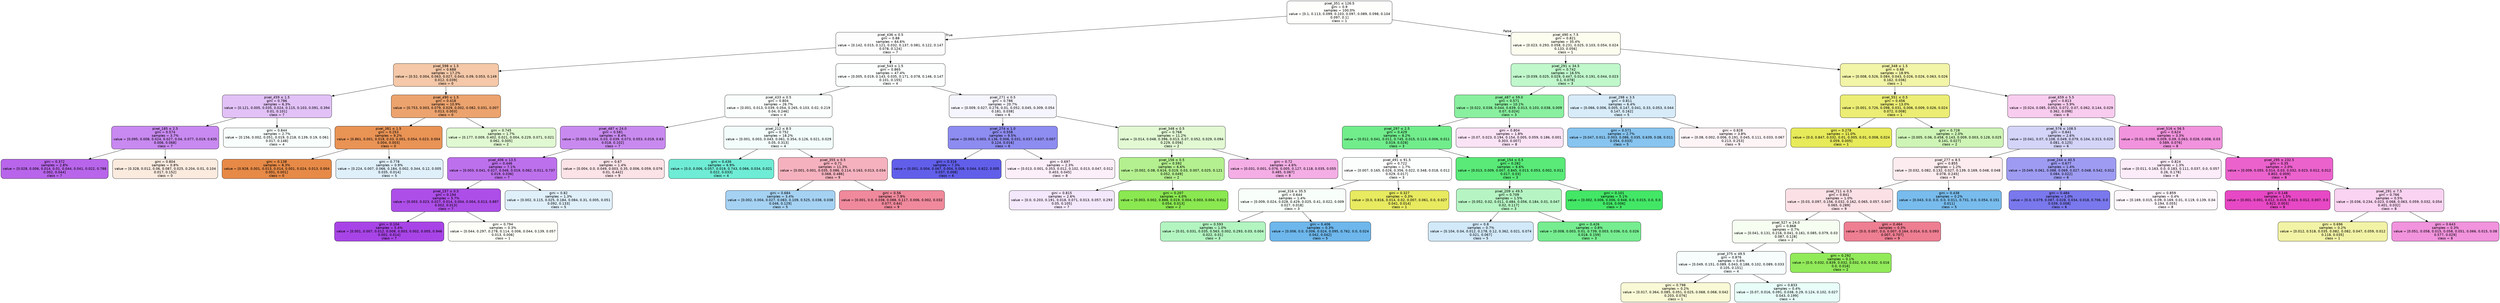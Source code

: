 digraph Tree {
node [shape=box, style="filled, rounded", color="black", fontname=helvetica] ;
edge [fontname=helvetica] ;
0 [label=<pixel_351 &le; 126.5<br/>gini = 0.9<br/>samples = 100.0%<br/>value = [0.1, 0.113, 0.099, 0.103, 0.097, 0.089, 0.098, 0.104<br/>0.097, 0.1]<br/>class = 1>, fillcolor="#e2e53903"] ;
1 [label=<pixel_436 &le; 0.5<br/>gini = 0.88<br/>samples = 64.6%<br/>value = [0.142, 0.015, 0.121, 0.032, 0.137, 0.081, 0.122, 0.147<br/>0.078, 0.124]<br/>class = 7>, fillcolor="#a339e502"] ;
0 -> 1 [labeldistance=2.5, labelangle=45, headlabel="True"] ;
2 [label=<pixel_598 &le; 1.5<br/>gini = 0.688<br/>samples = 17.2%<br/>value = [0.52, 0.004, 0.063, 0.027, 0.043, 0.09, 0.053, 0.149<br/>0.012, 0.039]<br/>class = 0>, fillcolor="#e581396f"] ;
1 -> 2 ;
3 [label=<pixel_459 &le; 1.5<br/>gini = 0.786<br/>samples = 6.3%<br/>value = [0.121, 0.005, 0.035, 0.024, 0.115, 0.103, 0.091, 0.394<br/>0.01, 0.101]<br/>class = 7>, fillcolor="#a339e54f"] ;
2 -> 3 ;
4 [label=<pixel_185 &le; 2.5<br/>gini = 0.574<br/>samples = 3.7%<br/>value = [0.095, 0.008, 0.024, 0.027, 0.04, 0.077, 0.019, 0.635<br/>0.006, 0.068]<br/>class = 7>, fillcolor="#a339e598"] ;
3 -> 4 ;
5 [label=<gini = 0.372<br/>samples = 2.8%<br/>value = [0.028, 0.006, 0.014, 0.01, 0.044, 0.041, 0.022, 0.788<br/>0.002, 0.044]<br/>class = 7>, fillcolor="#a339e5c6"] ;
4 -> 5 ;
156 [label=<gini = 0.804<br/>samples = 0.8%<br/>value = [0.328, 0.012, 0.06, 0.087, 0.025, 0.204, 0.01, 0.104<br/>0.017, 0.152]<br/>class = 0>, fillcolor="#e5813928"] ;
4 -> 156 ;
281 [label=<gini = 0.844<br/>samples = 2.7%<br/>value = [0.156, 0.002, 0.051, 0.019, 0.218, 0.139, 0.19, 0.061<br/>0.017, 0.148]<br/>class = 4>, fillcolor="#39e5c509"] ;
3 -> 281 ;
606 [label=<pixel_490 &le; 1.5<br/>gini = 0.418<br/>samples = 10.9%<br/>value = [0.753, 0.003, 0.079, 0.029, 0.002, 0.082, 0.031, 0.007<br/>0.013, 0.003]<br/>class = 0>, fillcolor="#e58139ba"] ;
2 -> 606 ;
607 [label=<pixel_381 &le; 1.5<br/>gini = 0.253<br/>samples = 9.2%<br/>value = [0.861, 0.001, 0.018, 0.03, 0.001, 0.054, 0.023, 0.004<br/>0.004, 0.003]<br/>class = 0>, fillcolor="#e58139da"] ;
606 -> 607 ;
608 [label=<gini = 0.138<br/>samples = 8.3%<br/>value = [0.928, 0.001, 0.013, 0.014, 0.001, 0.024, 0.013, 0.004<br/>0.001, 0.001]<br/>class = 0>, fillcolor="#e58139ec"] ;
607 -> 608 ;
755 [label=<gini = 0.778<br/>samples = 0.9%<br/>value = [0.224, 0.007, 0.066, 0.184, 0.002, 0.344, 0.12, 0.005<br/>0.035, 0.014]<br/>class = 5>, fillcolor="#399de527"] ;
607 -> 755 ;
886 [label=<gini = 0.745<br/>samples = 1.7%<br/>value = [0.177, 0.009, 0.402, 0.021, 0.004, 0.229, 0.071, 0.021<br/>0.062, 0.005]<br/>class = 2>, fillcolor="#7be53939"] ;
606 -> 886 ;
1041 [label=<pixel_543 &le; 1.5<br/>gini = 0.865<br/>samples = 47.4%<br/>value = [0.005, 0.019, 0.143, 0.035, 0.171, 0.078, 0.146, 0.147<br/>0.101, 0.155]<br/>class = 4>, fillcolor="#39e5c505"] ;
1 -> 1041 ;
1042 [label=<pixel_433 &le; 0.5<br/>gini = 0.804<br/>samples = 26.7%<br/>value = [0.001, 0.013, 0.039, 0.054, 0.265, 0.103, 0.02, 0.219<br/>0.04, 0.246]<br/>class = 4>, fillcolor="#39e5c506"] ;
1041 -> 1042 ;
1043 [label=<pixel_487 &le; 24.0<br/>gini = 0.581<br/>samples = 8.4%<br/>value = [0.003, 0.034, 0.03, 0.039, 0.073, 0.053, 0.019, 0.63<br/>0.018, 0.102]<br/>class = 7>, fillcolor="#a339e596"] ;
1042 -> 1043 ;
1044 [label=<pixel_406 &le; 13.5<br/>gini = 0.446<br/>samples = 7.1%<br/>value = [0.003, 0.041, 0.027, 0.046, 0.019, 0.062, 0.011, 0.737<br/>0.019, 0.036]<br/>class = 7>, fillcolor="#a339e5b8"] ;
1043 -> 1044 ;
1045 [label=<pixel_157 &le; 0.5<br/>gini = 0.194<br/>samples = 5.7%<br/>value = [0.003, 0.023, 0.027, 0.014, 0.004, 0.004, 0.013, 0.897<br/>0.002, 0.013]<br/>class = 7>, fillcolor="#a339e5e4"] ;
1044 -> 1045 ;
1046 [label=<gini = 0.104<br/>samples = 5.4%<br/>value = [0.001, 0.007, 0.012, 0.008, 0.003, 0.002, 0.005, 0.946<br/>0.002, 0.014]<br/>class = 7>, fillcolor="#a339e5f1"] ;
1045 -> 1046 ;
1117 [label=<gini = 0.794<br/>samples = 0.3%<br/>value = [0.044, 0.297, 0.278, 0.114, 0.006, 0.044, 0.139, 0.057<br/>0.013, 0.006]<br/>class = 1>, fillcolor="#e2e53907"] ;
1045 -> 1117 ;
1182 [label=<gini = 0.82<br/>samples = 1.3%<br/>value = [0.002, 0.115, 0.025, 0.184, 0.084, 0.31, 0.005, 0.051<br/>0.092, 0.133]<br/>class = 5>, fillcolor="#399de527"] ;
1044 -> 1182 ;
1311 [label=<gini = 0.67<br/>samples = 1.4%<br/>value = [0.004, 0.0, 0.049, 0.003, 0.35, 0.006, 0.059, 0.076<br/>0.01, 0.442]<br/>class = 9>, fillcolor="#e5395824"] ;
1043 -> 1311 ;
1448 [label=<pixel_212 &le; 8.5<br/>gini = 0.752<br/>samples = 18.2%<br/>value = [0.001, 0.003, 0.043, 0.061, 0.354, 0.126, 0.021, 0.029<br/>0.05, 0.313]<br/>class = 4>, fillcolor="#39e5c50f"] ;
1042 -> 1448 ;
1449 [label=<gini = 0.436<br/>samples = 6.9%<br/>value = [0.0, 0.006, 0.057, 0.019, 0.743, 0.066, 0.034, 0.021<br/>0.022, 0.033]<br/>class = 4>, fillcolor="#39e5c5b9"] ;
1448 -> 1449 ;
1696 [label=<pixel_355 &le; 0.5<br/>gini = 0.71<br/>samples = 11.3%<br/>value = [0.001, 0.001, 0.035, 0.086, 0.114, 0.163, 0.013, 0.034<br/>0.068, 0.486]<br/>class = 9>, fillcolor="#e5395862"] ;
1448 -> 1696 ;
1697 [label=<gini = 0.684<br/>samples = 3.4%<br/>value = [0.002, 0.004, 0.027, 0.083, 0.109, 0.525, 0.038, 0.038<br/>0.046, 0.129]<br/>class = 5>, fillcolor="#399de574"] ;
1696 -> 1697 ;
1922 [label=<gini = 0.56<br/>samples = 7.9%<br/>value = [0.001, 0.0, 0.038, 0.088, 0.117, 0.006, 0.002, 0.032<br/>0.077, 0.64]<br/>class = 9>, fillcolor="#e5395897"] ;
1696 -> 1922 ;
2247 [label=<pixel_271 &le; 0.5<br/>gini = 0.786<br/>samples = 20.7%<br/>value = [0.009, 0.027, 0.276, 0.01, 0.052, 0.045, 0.309, 0.054<br/>0.181, 0.038]<br/>class = 6>, fillcolor="#3c39e50c"] ;
1041 -> 2247 ;
2248 [label=<pixel_274 &le; 1.0<br/>gini = 0.558<br/>samples = 9.5%<br/>value = [0.003, 0.003, 0.136, 0.006, 0.031, 0.037, 0.637, 0.007<br/>0.124, 0.016]<br/>class = 6>, fillcolor="#3c39e594"] ;
2247 -> 2248 ;
2249 [label=<gini = 0.316<br/>samples = 7.3%<br/>value = [0.001, 0.004, 0.067, 0.004, 0.008, 0.044, 0.822, 0.005<br/>0.037, 0.008]<br/>class = 6>, fillcolor="#3c39e5ce"] ;
2248 -> 2249 ;
2444 [label=<gini = 0.697<br/>samples = 2.3%<br/>value = [0.013, 0.001, 0.353, 0.012, 0.102, 0.013, 0.047, 0.012<br/>0.403, 0.045]<br/>class = 8>, fillcolor="#e539c014"] ;
2248 -> 2444 ;
2631 [label=<pixel_348 &le; 0.5<br/>gini = 0.768<br/>samples = 11.2%<br/>value = [0.014, 0.048, 0.396, 0.013, 0.07, 0.052, 0.029, 0.094<br/>0.229, 0.056]<br/>class = 2>, fillcolor="#7be53937"] ;
2247 -> 2631 ;
2632 [label=<pixel_156 &le; 0.5<br/>gini = 0.592<br/>samples = 6.6%<br/>value = [0.002, 0.08, 0.616, 0.019, 0.03, 0.007, 0.025, 0.121<br/>0.052, 0.049]<br/>class = 2>, fillcolor="#7be53990"] ;
2631 -> 2632 ;
2633 [label=<gini = 0.815<br/>samples = 2.6%<br/>value = [0.0, 0.203, 0.191, 0.018, 0.071, 0.013, 0.057, 0.293<br/>0.05, 0.105]<br/>class = 7>, fillcolor="#a339e51d"] ;
2632 -> 2633 ;
2810 [label=<gini = 0.207<br/>samples = 4.0%<br/>value = [0.003, 0.002, 0.888, 0.019, 0.004, 0.003, 0.004, 0.012<br/>0.054, 0.013]<br/>class = 2>, fillcolor="#7be539e1"] ;
2632 -> 2810 ;
2911 [label=<gini = 0.72<br/>samples = 4.6%<br/>value = [0.031, 0.001, 0.076, 0.005, 0.127, 0.118, 0.035, 0.055<br/>0.485, 0.067]<br/>class = 8>, fillcolor="#e539c068"] ;
2631 -> 2911 ;
3276 [label=<pixel_490 &le; 7.5<br/>gini = 0.821<br/>samples = 35.4%<br/>value = [0.023, 0.293, 0.058, 0.231, 0.025, 0.103, 0.054, 0.024<br/>0.133, 0.056]<br/>class = 1>, fillcolor="#e2e53914"] ;
0 -> 3276 [labeldistance=2.5, labelangle=-45, headlabel="False"] ;
3277 [label=<pixel_291 &le; 34.5<br/>gini = 0.742<br/>samples = 16.5%<br/>value = [0.039, 0.025, 0.029, 0.447, 0.024, 0.191, 0.044, 0.023<br/>0.1, 0.078]<br/>class = 3>, fillcolor="#39e55e51"] ;
3276 -> 3277 ;
3278 [label=<pixel_487 &le; 59.0<br/>gini = 0.571<br/>samples = 10.1%<br/>value = [0.022, 0.038, 0.044, 0.639, 0.013, 0.103, 0.038, 0.009<br/>0.07, 0.024]<br/>class = 3>, fillcolor="#39e55e98"] ;
3277 -> 3278 ;
3279 [label=<pixel_297 &le; 2.5<br/>gini = 0.429<br/>samples = 8.2%<br/>value = [0.012, 0.041, 0.011, 0.745, 0.015, 0.113, 0.006, 0.011<br/>0.019, 0.028]<br/>class = 3>, fillcolor="#39e55eb6"] ;
3278 -> 3279 ;
3280 [label=<pixel_491 &le; 91.5<br/>gini = 0.722<br/>samples = 1.7%<br/>value = [0.007, 0.165, 0.026, 0.356, 0.022, 0.348, 0.018, 0.012<br/>0.029, 0.017]<br/>class = 3>, fillcolor="#39e55e03"] ;
3279 -> 3280 ;
3281 [label=<pixel_316 &le; 35.5<br/>gini = 0.644<br/>samples = 1.4%<br/>value = [0.009, 0.024, 0.028, 0.429, 0.025, 0.41, 0.022, 0.009<br/>0.027, 0.018]<br/>class = 3>, fillcolor="#39e55e08"] ;
3280 -> 3281 ;
3282 [label=<gini = 0.593<br/>samples = 1.0%<br/>value = [0.01, 0.031, 0.035, 0.563, 0.002, 0.293, 0.03, 0.004<br/>0.022, 0.01]<br/>class = 3>, fillcolor="#39e55e61"] ;
3281 -> 3282 ;
3365 [label=<gini = 0.406<br/>samples = 0.3%<br/>value = [0.006, 0.0, 0.006, 0.024, 0.095, 0.762, 0.0, 0.024<br/>0.042, 0.042]<br/>class = 5>, fillcolor="#399de5bc"] ;
3281 -> 3365 ;
3396 [label=<gini = 0.327<br/>samples = 0.3%<br/>value = [0.0, 0.816, 0.014, 0.02, 0.007, 0.061, 0.0, 0.027<br/>0.041, 0.014]<br/>class = 1>, fillcolor="#e2e539cd"] ;
3280 -> 3396 ;
3417 [label=<pixel_154 &le; 0.5<br/>gini = 0.282<br/>samples = 6.6%<br/>value = [0.013, 0.009, 0.007, 0.845, 0.013, 0.053, 0.002, 0.011<br/>0.017, 0.03]<br/>class = 3>, fillcolor="#39e55ed5"] ;
3279 -> 3417 ;
3418 [label=<pixel_209 &le; 49.5<br/>gini = 0.709<br/>samples = 1.5%<br/>value = [0.052, 0.02, 0.011, 0.484, 0.056, 0.184, 0.01, 0.047<br/>0.02, 0.117]<br/>class = 3>, fillcolor="#39e55e5e"] ;
3417 -> 3418 ;
3419 [label=<gini = 0.8<br/>samples = 0.7%<br/>value = [0.104, 0.04, 0.012, 0.178, 0.12, 0.362, 0.021, 0.074<br/>0.021, 0.067]<br/>class = 5>, fillcolor="#399de539"] ;
3418 -> 3419 ;
3494 [label=<gini = 0.426<br/>samples = 0.8%<br/>value = [0.008, 0.003, 0.01, 0.739, 0.003, 0.036, 0.0, 0.026<br/>0.018, 0.159]<br/>class = 3>, fillcolor="#39e55eb0"] ;
3418 -> 3494 ;
3551 [label=<gini = 0.101<br/>samples = 5.1%<br/>value = [0.002, 0.006, 0.006, 0.948, 0.0, 0.015, 0.0, 0.0<br/>0.016, 0.006]<br/>class = 3>, fillcolor="#39e55ef2"] ;
3417 -> 3551 ;
3638 [label=<gini = 0.804<br/>samples = 1.8%<br/>value = [0.07, 0.023, 0.194, 0.154, 0.005, 0.059, 0.186, 0.001<br/>0.303, 0.007]<br/>class = 8>, fillcolor="#e539c023"] ;
3278 -> 3638 ;
3871 [label=<pixel_298 &le; 3.5<br/>gini = 0.811<br/>samples = 6.4%<br/>value = [0.066, 0.006, 0.005, 0.147, 0.041, 0.33, 0.053, 0.044<br/>0.147, 0.162]<br/>class = 5>, fillcolor="#399de533"] ;
3277 -> 3871 ;
3872 [label=<gini = 0.571<br/>samples = 2.7%<br/>value = [0.047, 0.011, 0.003, 0.086, 0.035, 0.639, 0.08, 0.011<br/>0.054, 0.033]<br/>class = 5>, fillcolor="#399de59a"] ;
3871 -> 3872 ;
4077 [label=<gini = 0.828<br/>samples = 3.8%<br/>value = [0.08, 0.002, 0.006, 0.191, 0.045, 0.111, 0.033, 0.067<br/>0.213, 0.253]<br/>class = 9>, fillcolor="#e539580d"] ;
3871 -> 4077 ;
4444 [label=<pixel_348 &le; 1.5<br/>gini = 0.68<br/>samples = 18.9%<br/>value = [0.008, 0.526, 0.084, 0.043, 0.026, 0.026, 0.063, 0.026<br/>0.162, 0.036]<br/>class = 1>, fillcolor="#e2e5396f"] ;
3276 -> 4444 ;
4445 [label=<pixel_551 &le; 0.5<br/>gini = 0.456<br/>samples = 13.0%<br/>value = [0.001, 0.726, 0.098, 0.031, 0.006, 0.009, 0.026, 0.024<br/>0.072, 0.008]<br/>class = 1>, fillcolor="#e2e539b2"] ;
4444 -> 4445 ;
4446 [label=<gini = 0.278<br/>samples = 11.0%<br/>value = [0.0, 0.847, 0.032, 0.01, 0.005, 0.01, 0.008, 0.024<br/>0.059, 0.005]<br/>class = 1>, fillcolor="#e2e539d5"] ;
4445 -> 4446 ;
4725 [label=<gini = 0.728<br/>samples = 2.0%<br/>value = [0.005, 0.06, 0.458, 0.143, 0.009, 0.003, 0.128, 0.025<br/>0.141, 0.027]<br/>class = 2>, fillcolor="#7be5395e"] ;
4445 -> 4725 ;
4920 [label=<pixel_659 &le; 5.5<br/>gini = 0.813<br/>samples = 5.9%<br/>value = [0.024, 0.085, 0.053, 0.072, 0.07, 0.062, 0.144, 0.029<br/>0.362, 0.098]<br/>class = 8>, fillcolor="#e539c041"] ;
4444 -> 4920 ;
4921 [label=<pixel_576 &le; 108.5<br/>gini = 0.841<br/>samples = 2.6%<br/>value = [0.041, 0.07, 0.108, 0.049, 0.079, 0.104, 0.313, 0.029<br/>0.081, 0.125]<br/>class = 6>, fillcolor="#3c39e537"] ;
4920 -> 4921 ;
4922 [label=<pixel_277 &le; 8.5<br/>gini = 0.855<br/>samples = 1.2%<br/>value = [0.032, 0.082, 0.132, 0.027, 0.139, 0.169, 0.048, 0.048<br/>0.078, 0.245]<br/>class = 9>, fillcolor="#e5395818"] ;
4921 -> 4922 ;
4923 [label=<pixel_711 &le; 0.5<br/>gini = 0.841<br/>samples = 1.0%<br/>value = [0.03, 0.097, 0.156, 0.032, 0.162, 0.065, 0.057, 0.047<br/>0.065, 0.289]<br/>class = 9>, fillcolor="#e5395826"] ;
4922 -> 4923 ;
4924 [label=<pixel_527 &le; 24.0<br/>gini = 0.868<br/>samples = 0.7%<br/>value = [0.041, 0.131, 0.216, 0.041, 0.161, 0.085, 0.079, 0.03<br/>0.087, 0.128]<br/>class = 2>, fillcolor="#7be53911"] ;
4923 -> 4924 ;
4925 [label=<pixel_375 &le; 49.5<br/>gini = 0.876<br/>samples = 0.6%<br/>value = [0.049, 0.151, 0.089, 0.043, 0.188, 0.102, 0.089, 0.033<br/>0.105, 0.151]<br/>class = 4>, fillcolor="#39e5c50b"] ;
4924 -> 4925 ;
4926 [label=<gini = 0.798<br/>samples = 0.2%<br/>value = [0.017, 0.364, 0.085, 0.051, 0.025, 0.068, 0.068, 0.042<br/>0.203, 0.076]<br/>class = 1>, fillcolor="#e2e53934"] ;
4925 -> 4926 ;
4975 [label=<gini = 0.833<br/>samples = 0.4%<br/>value = [0.07, 0.016, 0.091, 0.038, 0.29, 0.124, 0.102, 0.027<br/>0.043, 0.199]<br/>class = 4>, fillcolor="#39e5c51d"] ;
4925 -> 4975 ;
5044 [label=<gini = 0.292<br/>samples = 0.1%<br/>value = [0.0, 0.032, 0.839, 0.032, 0.032, 0.0, 0.032, 0.016<br/>0.0, 0.016]<br/>class = 2>, fillcolor="#7be539d4"] ;
4924 -> 5044 ;
5065 [label=<gini = 0.464<br/>samples = 0.3%<br/>value = [0.0, 0.007, 0.0, 0.007, 0.164, 0.014, 0.0, 0.093<br/>0.007, 0.707]<br/>class = 9>, fillcolor="#e53958a6"] ;
4923 -> 5065 ;
5096 [label=<gini = 0.438<br/>samples = 0.2%<br/>value = [0.043, 0.0, 0.0, 0.0, 0.011, 0.731, 0.0, 0.054, 0.151<br/>0.011]<br/>class = 5>, fillcolor="#399de5ae"] ;
4922 -> 5096 ;
5117 [label=<pixel_244 &le; 40.5<br/>gini = 0.677<br/>samples = 1.4%<br/>value = [0.049, 0.061, 0.088, 0.069, 0.027, 0.048, 0.542, 0.012<br/>0.084, 0.022]<br/>class = 6>, fillcolor="#3c39e57f"] ;
4921 -> 5117 ;
5118 [label=<gini = 0.484<br/>samples = 1.0%<br/>value = [0.0, 0.079, 0.087, 0.028, 0.034, 0.018, 0.706, 0.0<br/>0.039, 0.008]<br/>class = 6>, fillcolor="#3c39e5ad"] ;
5117 -> 5118 ;
5197 [label=<gini = 0.859<br/>samples = 0.4%<br/>value = [0.169, 0.015, 0.09, 0.169, 0.01, 0.119, 0.139, 0.04<br/>0.194, 0.055]<br/>class = 8>, fillcolor="#e539c008"] ;
5117 -> 5197 ;
5272 [label=<pixel_516 &le; 56.5<br/>gini = 0.624<br/>samples = 3.3%<br/>value = [0.01, 0.098, 0.009, 0.09, 0.063, 0.028, 0.008, 0.03<br/>0.589, 0.076]<br/>class = 8>, fillcolor="#e539c08b"] ;
4920 -> 5272 ;
5273 [label=<gini = 0.824<br/>samples = 1.3%<br/>value = [0.011, 0.163, 0.0, 0.183, 0.111, 0.037, 0.0, 0.057<br/>0.26, 0.178]<br/>class = 8>, fillcolor="#e539c018"] ;
5272 -> 5273 ;
5424 [label=<pixel_295 &le; 232.5<br/>gini = 0.35<br/>samples = 2.0%<br/>value = [0.009, 0.055, 0.014, 0.03, 0.032, 0.023, 0.012, 0.012<br/>0.802, 0.009]<br/>class = 8>, fillcolor="#e539c0ca"] ;
5272 -> 5424 ;
5425 [label=<gini = 0.148<br/>samples = 1.5%<br/>value = [0.001, 0.001, 0.012, 0.019, 0.023, 0.012, 0.007, 0.0<br/>0.922, 0.003]<br/>class = 8>, fillcolor="#e539c0eb"] ;
5424 -> 5425 ;
5484 [label=<pixel_291 &le; 7.5<br/>gini = 0.766<br/>samples = 0.5%<br/>value = [0.036, 0.234, 0.023, 0.068, 0.063, 0.059, 0.032, 0.054<br/>0.401, 0.032]<br/>class = 8>, fillcolor="#e539c038"] ;
5424 -> 5484 ;
5485 [label=<gini = 0.696<br/>samples = 0.2%<br/>value = [0.012, 0.518, 0.035, 0.082, 0.082, 0.047, 0.059, 0.012<br/>0.118, 0.035]<br/>class = 1>, fillcolor="#e2e53974"] ;
5484 -> 5485 ;
5524 [label=<gini = 0.643<br/>samples = 0.3%<br/>value = [0.051, 0.058, 0.015, 0.058, 0.051, 0.066, 0.015, 0.08<br/>0.577, 0.029]<br/>class = 8>, fillcolor="#e539c08a"] ;
5484 -> 5524 ;
}